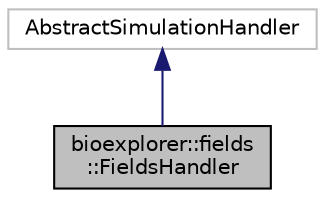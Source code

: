 digraph "bioexplorer::fields::FieldsHandler"
{
 // LATEX_PDF_SIZE
  edge [fontname="Helvetica",fontsize="10",labelfontname="Helvetica",labelfontsize="10"];
  node [fontname="Helvetica",fontsize="10",shape=record];
  Node1 [label="bioexplorer::fields\l::FieldsHandler",height=0.2,width=0.4,color="black", fillcolor="grey75", style="filled", fontcolor="black",tooltip="The FieldsHandler class handles electro-magnetic fields data structures."];
  Node2 -> Node1 [dir="back",color="midnightblue",fontsize="10",style="solid",fontname="Helvetica"];
  Node2 [label="AbstractSimulationHandler",height=0.2,width=0.4,color="grey75", fillcolor="white", style="filled",tooltip=" "];
}
